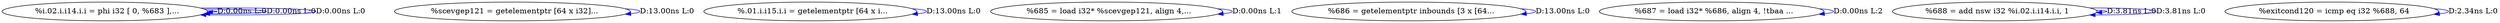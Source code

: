 digraph {
Node0x4187d60[label="  %i.02.i.i14.i.i = phi i32 [ 0, %683 ],..."];
Node0x4187d60 -> Node0x4187d60[label="D:0.00ns L:0",color=blue];
Node0x4187d60 -> Node0x4187d60[label="D:0.00ns L:0",color=blue];
Node0x4187d60 -> Node0x4187d60[label="D:0.00ns L:0",color=blue];
Node0x4187ea0[label="  %scevgep121 = getelementptr [64 x i32]..."];
Node0x4187ea0 -> Node0x4187ea0[label="D:13.00ns L:0",color=blue];
Node0x4187fe0[label="  %.01.i.i15.i.i = getelementptr [64 x i..."];
Node0x4187fe0 -> Node0x4187fe0[label="D:13.00ns L:0",color=blue];
Node0x4188120[label="  %685 = load i32* %scevgep121, align 4,..."];
Node0x4188120 -> Node0x4188120[label="D:0.00ns L:1",color=blue];
Node0x4188260[label="  %686 = getelementptr inbounds [3 x [64..."];
Node0x4188260 -> Node0x4188260[label="D:13.00ns L:0",color=blue];
Node0x41883a0[label="  %687 = load i32* %686, align 4, !tbaa ..."];
Node0x41883a0 -> Node0x41883a0[label="D:0.00ns L:2",color=blue];
Node0x4188620[label="  %688 = add nsw i32 %i.02.i.i14.i.i, 1"];
Node0x4188620 -> Node0x4188620[label="D:3.81ns L:0",color=blue];
Node0x4188620 -> Node0x4188620[label="D:3.81ns L:0",color=blue];
Node0x4188760[label="  %exitcond120 = icmp eq i32 %688, 64"];
Node0x4188760 -> Node0x4188760[label="D:2.34ns L:0",color=blue];
}
